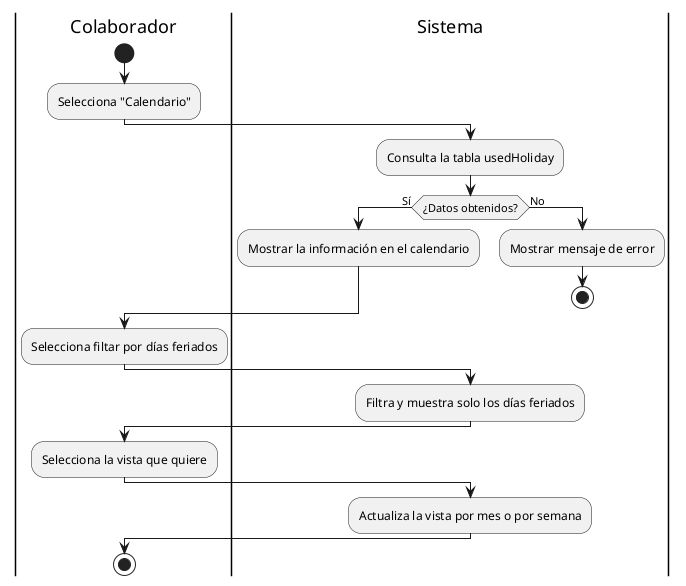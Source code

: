 @startuml
|Colaborador|
start
:Selecciona "Calendario";

|Sistema|
:Consulta la tabla usedHoliday;
if (¿Datos obtenidos?) then (Sí)
    :Mostrar la información en el calendario;
else (No)
    :Mostrar mensaje de error;
    stop
endif

|Colaborador|
:Selecciona filtar por días feriados;

|Sistema|
:Filtra y muestra solo los días feriados;

|Colaborador|
:Selecciona la vista que quiere;

|Sistema|
:Actualiza la vista por mes o por semana;


|Colaborador|
stop
@enduml
